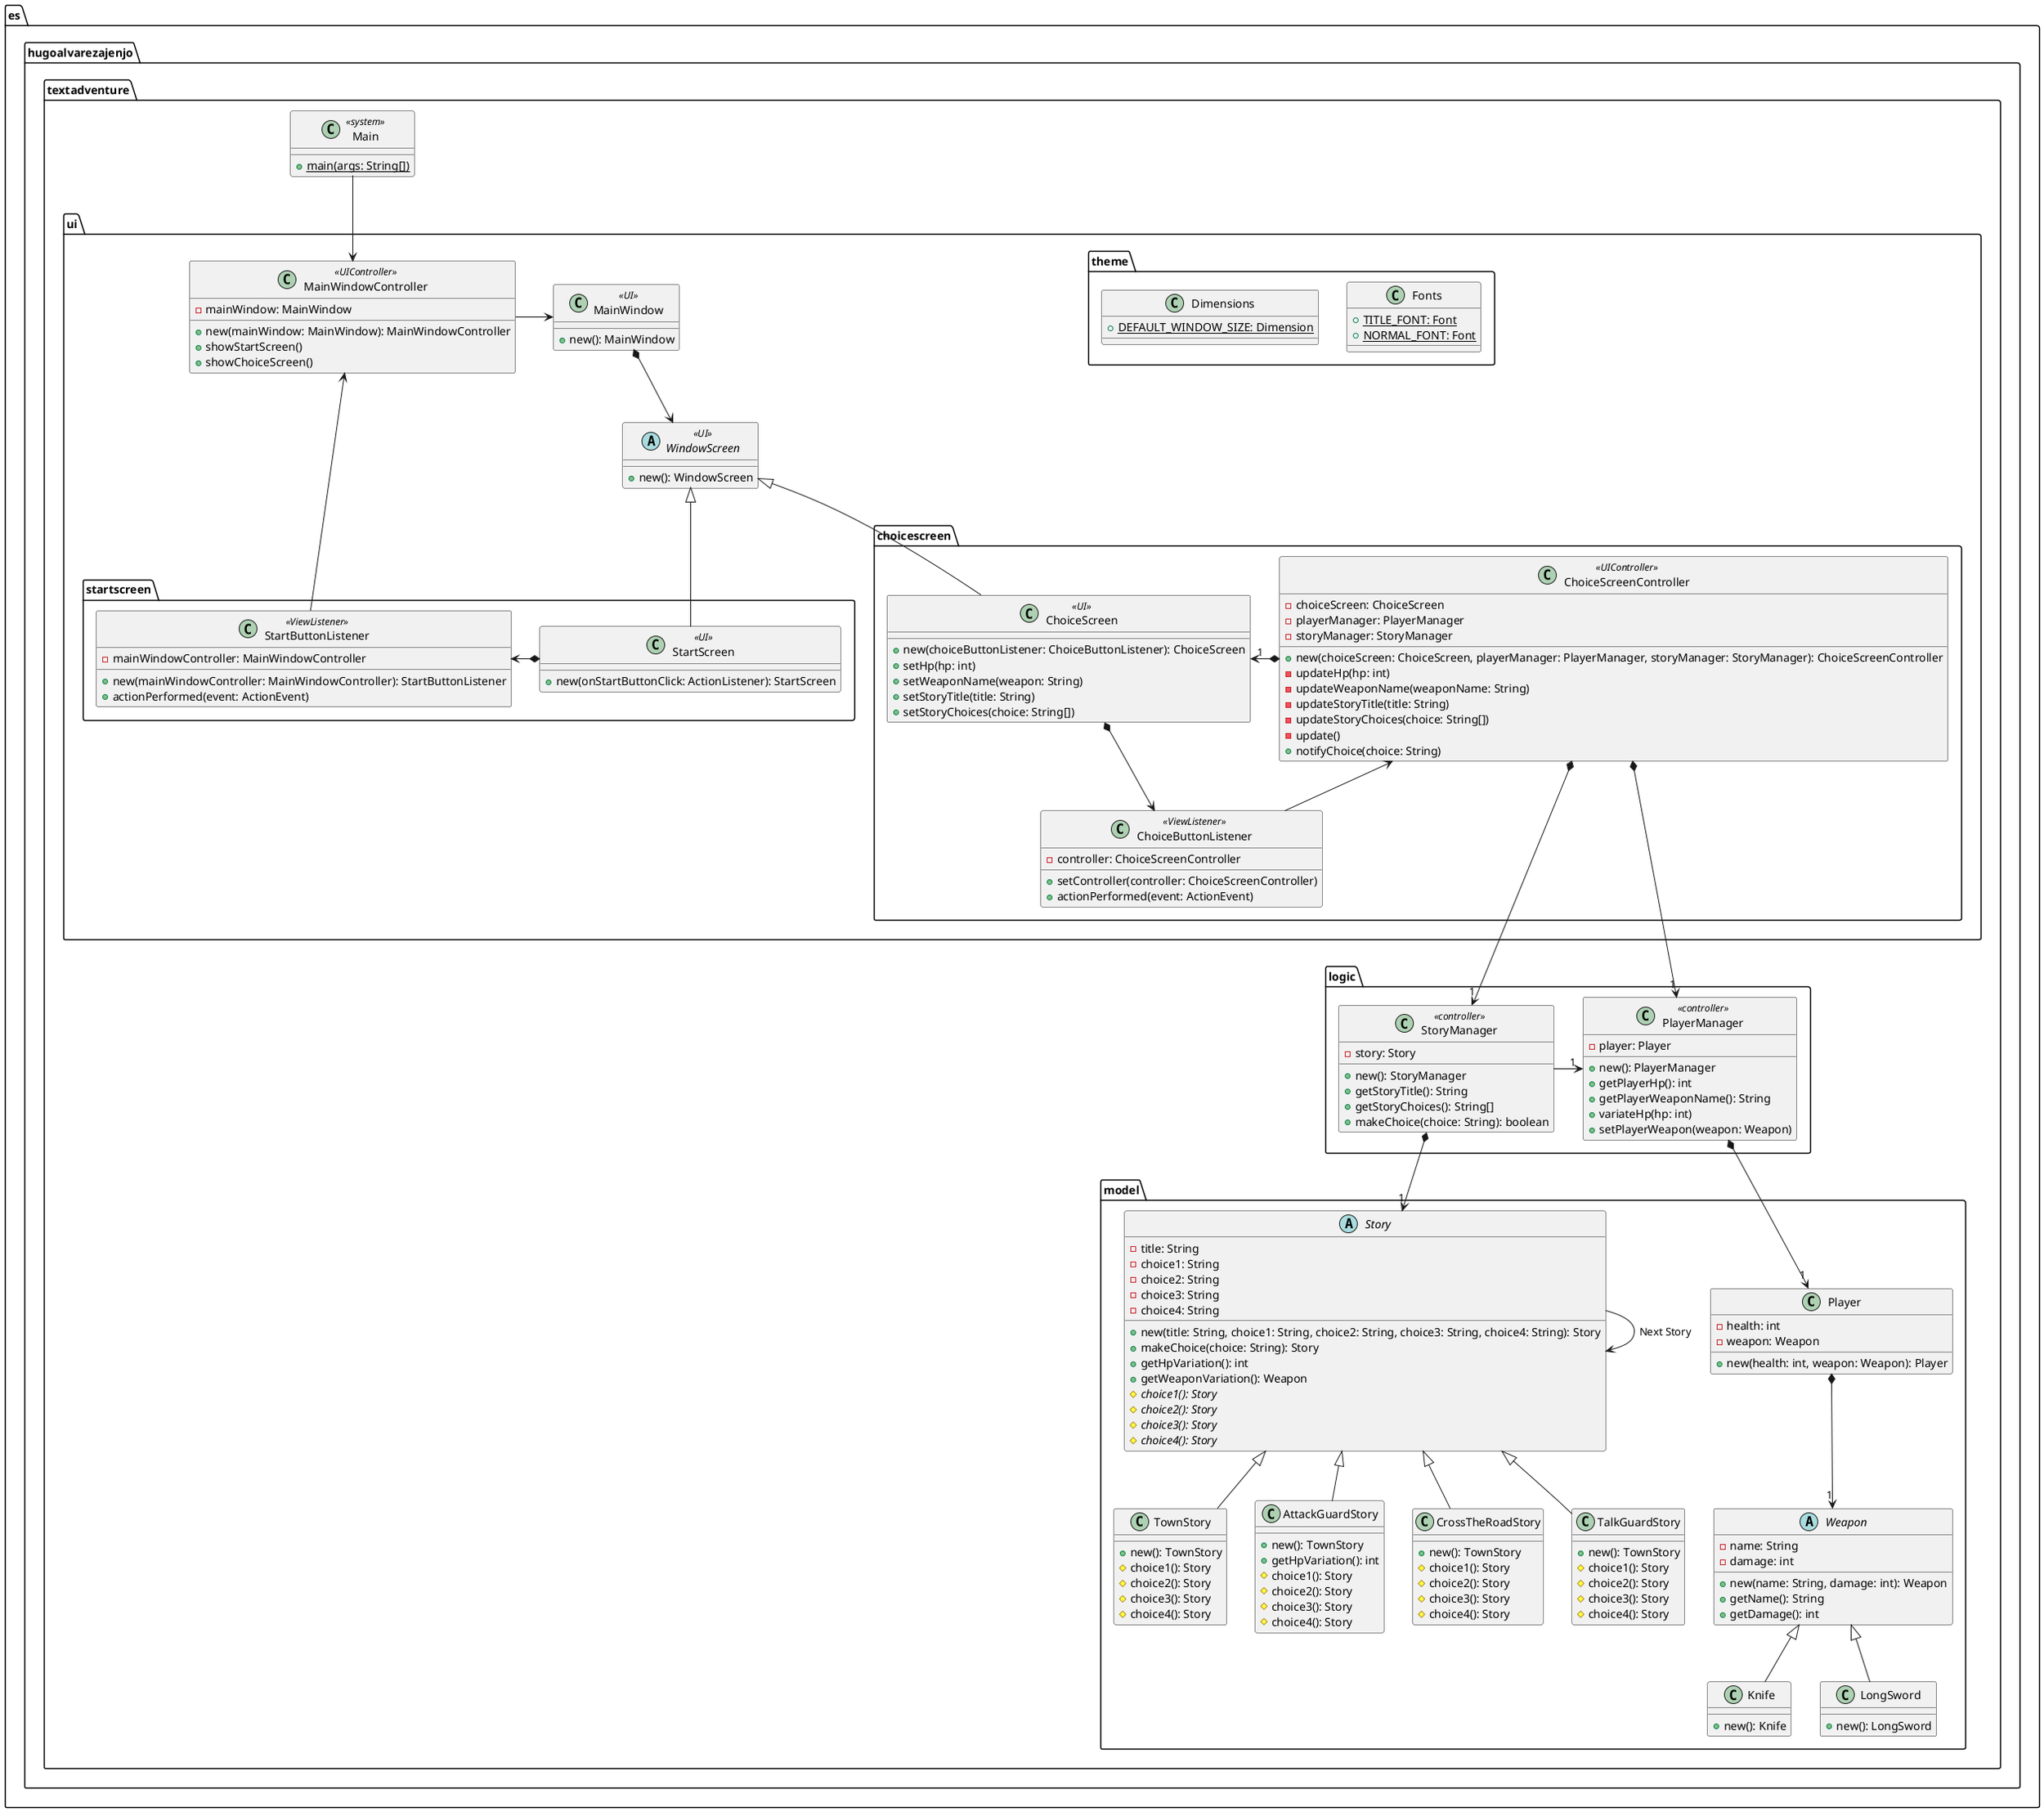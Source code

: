 @startuml TextAdventure Class Diagram
package es.hugoalvarezajenjo.textadventure {
    package model {
        class Player {
            - health: int
            - weapon: Weapon
            + new(health: int, weapon: Weapon): Player
        }

        abstract Weapon{
            - name: String
            - damage: int
            + new(name: String, damage: int): Weapon
            + getName(): String
            + getDamage(): int
        }

        class Knife {
            + new(): Knife
        }
        class LongSword {
            + new(): LongSword
        }

        abstract Story {
            - title: String
            - choice1: String
            - choice2: String
            - choice3: String
            - choice4: String
            + new(title: String, choice1: String, choice2: String, choice3: String, choice4: String): Story
            + makeChoice(choice: String): Story
            + getHpVariation(): int
            + getWeaponVariation(): Weapon
            # {abstract} choice1(): Story
            # {abstract} choice2(): Story
            # {abstract} choice3(): Story
            # {abstract} choice4(): Story
        }

        class TownStory {
            + new(): TownStory
            # choice1(): Story
            # choice2(): Story
            # choice3(): Story
            # choice4(): Story
        }

        class AttackGuardStory{
            + new(): TownStory
            + getHpVariation(): int
            # choice1(): Story
            # choice2(): Story
            # choice3(): Story
            # choice4(): Story
        }

        class CrossTheRoadStory{
            + new(): TownStory
            # choice1(): Story
            # choice2(): Story
            # choice3(): Story
            # choice4(): Story
        }

        class TalkGuardStory{
            + new(): TownStory
            # choice1(): Story
            # choice2(): Story
            # choice3(): Story
            # choice4(): Story
        }
    }

    package logic {
        class PlayerManager <<controller>>{
            - player: Player
            + new(): PlayerManager
            + getPlayerHp(): int
            + getPlayerWeaponName(): String
            + variateHp(hp: int)
            + setPlayerWeapon(weapon: Weapon)
        }

        class StoryManager <<controller>> {
            - story: Story
            + new(): StoryManager
            + getStoryTitle(): String
            + getStoryChoices(): String[]
            + makeChoice(choice: String): boolean
        }
    }

    package ui {
        class MainWindow <<UI>> {
            + new(): MainWindow
        }
        class MainWindowController <<UIController>> {
            - mainWindow: MainWindow
            + new(mainWindow: MainWindow): MainWindowController
            + showStartScreen()
            + showChoiceScreen()
        }
        abstract WindowScreen <<UI>> {
            + new(): WindowScreen
        }

        package theme {
            class Fonts {
                + {static} TITLE_FONT: Font
                + {static} NORMAL_FONT: Font
            }
            class Dimensions {
                + {static} DEFAULT_WINDOW_SIZE: Dimension
            }
        }

        package startscreen {
            class StartScreen <<UI>> {
                +new(onStartButtonClick: ActionListener): StartScreen
            }
            class StartButtonListener <<ViewListener>> {
                - mainWindowController: MainWindowController
                + new(mainWindowController: MainWindowController): StartButtonListener
                + actionPerformed(event: ActionEvent)
            }
        }

        package choicescreen {
            class ChoiceScreen <<UI>> {
                + new(choiceButtonListener: ChoiceButtonListener): ChoiceScreen
                + setHp(hp: int)
                + setWeaponName(weapon: String)
                + setStoryTitle(title: String)
                + setStoryChoices(choice: String[])
            }
            class ChoiceScreenController <<UIController>> {
                - choiceScreen: ChoiceScreen
                - playerManager: PlayerManager
                - storyManager: StoryManager
                + new(choiceScreen: ChoiceScreen, playerManager: PlayerManager, storyManager: StoryManager): ChoiceScreenController
                - updateHp(hp: int)
                - updateWeaponName(weaponName: String)
                - updateStoryTitle(title: String)
                - updateStoryChoices(choice: String[])
                - update()
                + notifyChoice(choice: String)
            }
            class ChoiceButtonListener <<ViewListener>> {
                - controller: ChoiceScreenController
                + setController(controller: ChoiceScreenController)
                + actionPerformed(event: ActionEvent)
            }
        }

    }

    class Main <<system>>{
        + {static} main(args: String[])
    }
}

WindowScreen <|-- StartScreen
WindowScreen <|-- ChoiceScreen

Story <|-- TownStory
Story <|-- CrossTheRoadStory
Story <|-- TalkGuardStory
Story <|-- AttackGuardStory

Weapon <|-- Knife
Weapon <|-- LongSword

Main --> MainWindowController

MainWindowController -> MainWindow

MainWindow *--> WindowScreen

StartButtonListener <-* StartScreen
MainWindowController <-- StartButtonListener

ChoiceScreen "1"<-* ChoiceScreenController
ChoiceScreen *--> ChoiceButtonListener
ChoiceScreenController <-- ChoiceButtonListener
ChoiceScreenController *--->"1" PlayerManager
ChoiceScreenController *--->"1" StoryManager


PlayerManager *-->"1" Player

Player *-->"1" Weapon

StoryManager *-->"1" Story
StoryManager ->"1" PlayerManager

Story --> Story: Next Story

@enduml
